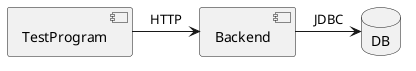@startuml it-application-structure

component TestProgram
component Backend
database DB

TestProgram -> Backend: HTTP
Backend -> DB: JDBC